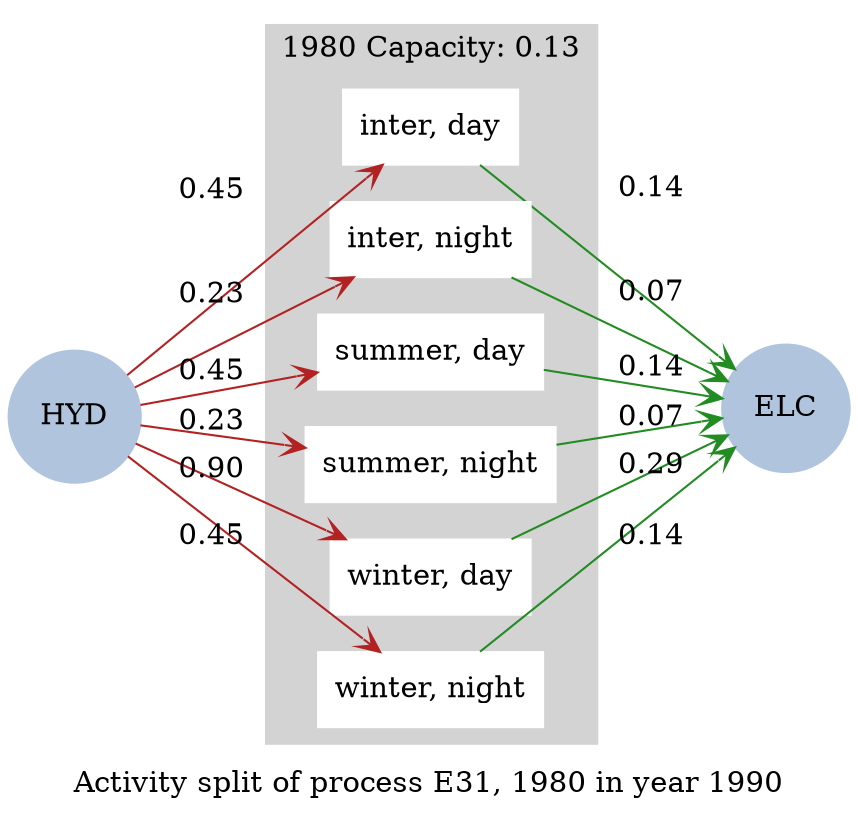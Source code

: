 strict digraph model {
	label = "Activity split of process E31, 1980 in year 1990" ;

	compound    = "True" ;
	concentrate = "True";
	rankdir     = "LR" ;
	splines     = "False" ;

	node [ style="filled" ] ;
	edge [ arrowhead="vee" ] ;

	subgraph cluster_slices {
		label = "1980 Capacity: 0.13" ;

		color = "lightgrey" ;
		rank  = "same" ;
		style = "filled" ;

		node [ color="white", shape="box" ] ;

		"inter, day" ;
		"inter, night" ;
		"summer, day" ;
		"summer, night" ;
		"winter, day" ;
		"winter, night" ;
	}

	subgraph energy_carriers {
		node [
		  color     = "lightsteelblue",
		  fontcolor = "black",
		  shape     = "circle"
		] ;

		"ELC" [ href="../commodities/rc_ELC_1990.svg" ] ;
		"HYD" [ href="../commodities/rc_HYD_1990.svg" ] ;
	}

	subgraph inputs {
		edge [ color="firebrick" ] ;

		"HYD" -> "inter, day"    [ label="0.45" ] ;
		"HYD" -> "inter, night"  [ label="0.23" ] ;
		"HYD" -> "summer, day"   [ label="0.45" ] ;
		"HYD" -> "summer, night" [ label="0.23" ] ;
		"HYD" -> "winter, day"   [ label="0.90" ] ;
		"HYD" -> "winter, night" [ label="0.45" ] ;
	}

	subgraph outputs {
		edge [ color="forestgreen" ] ;

		"inter, day"    -> "ELC" [ label="0.14" ] ;
		"inter, night"  -> "ELC" [ label="0.07" ] ;
		"summer, day"   -> "ELC" [ label="0.14" ] ;
		"summer, night" -> "ELC" [ label="0.07" ] ;
		"winter, day"   -> "ELC" [ label="0.29" ] ;
		"winter, night" -> "ELC" [ label="0.14" ] ;
	}
}
